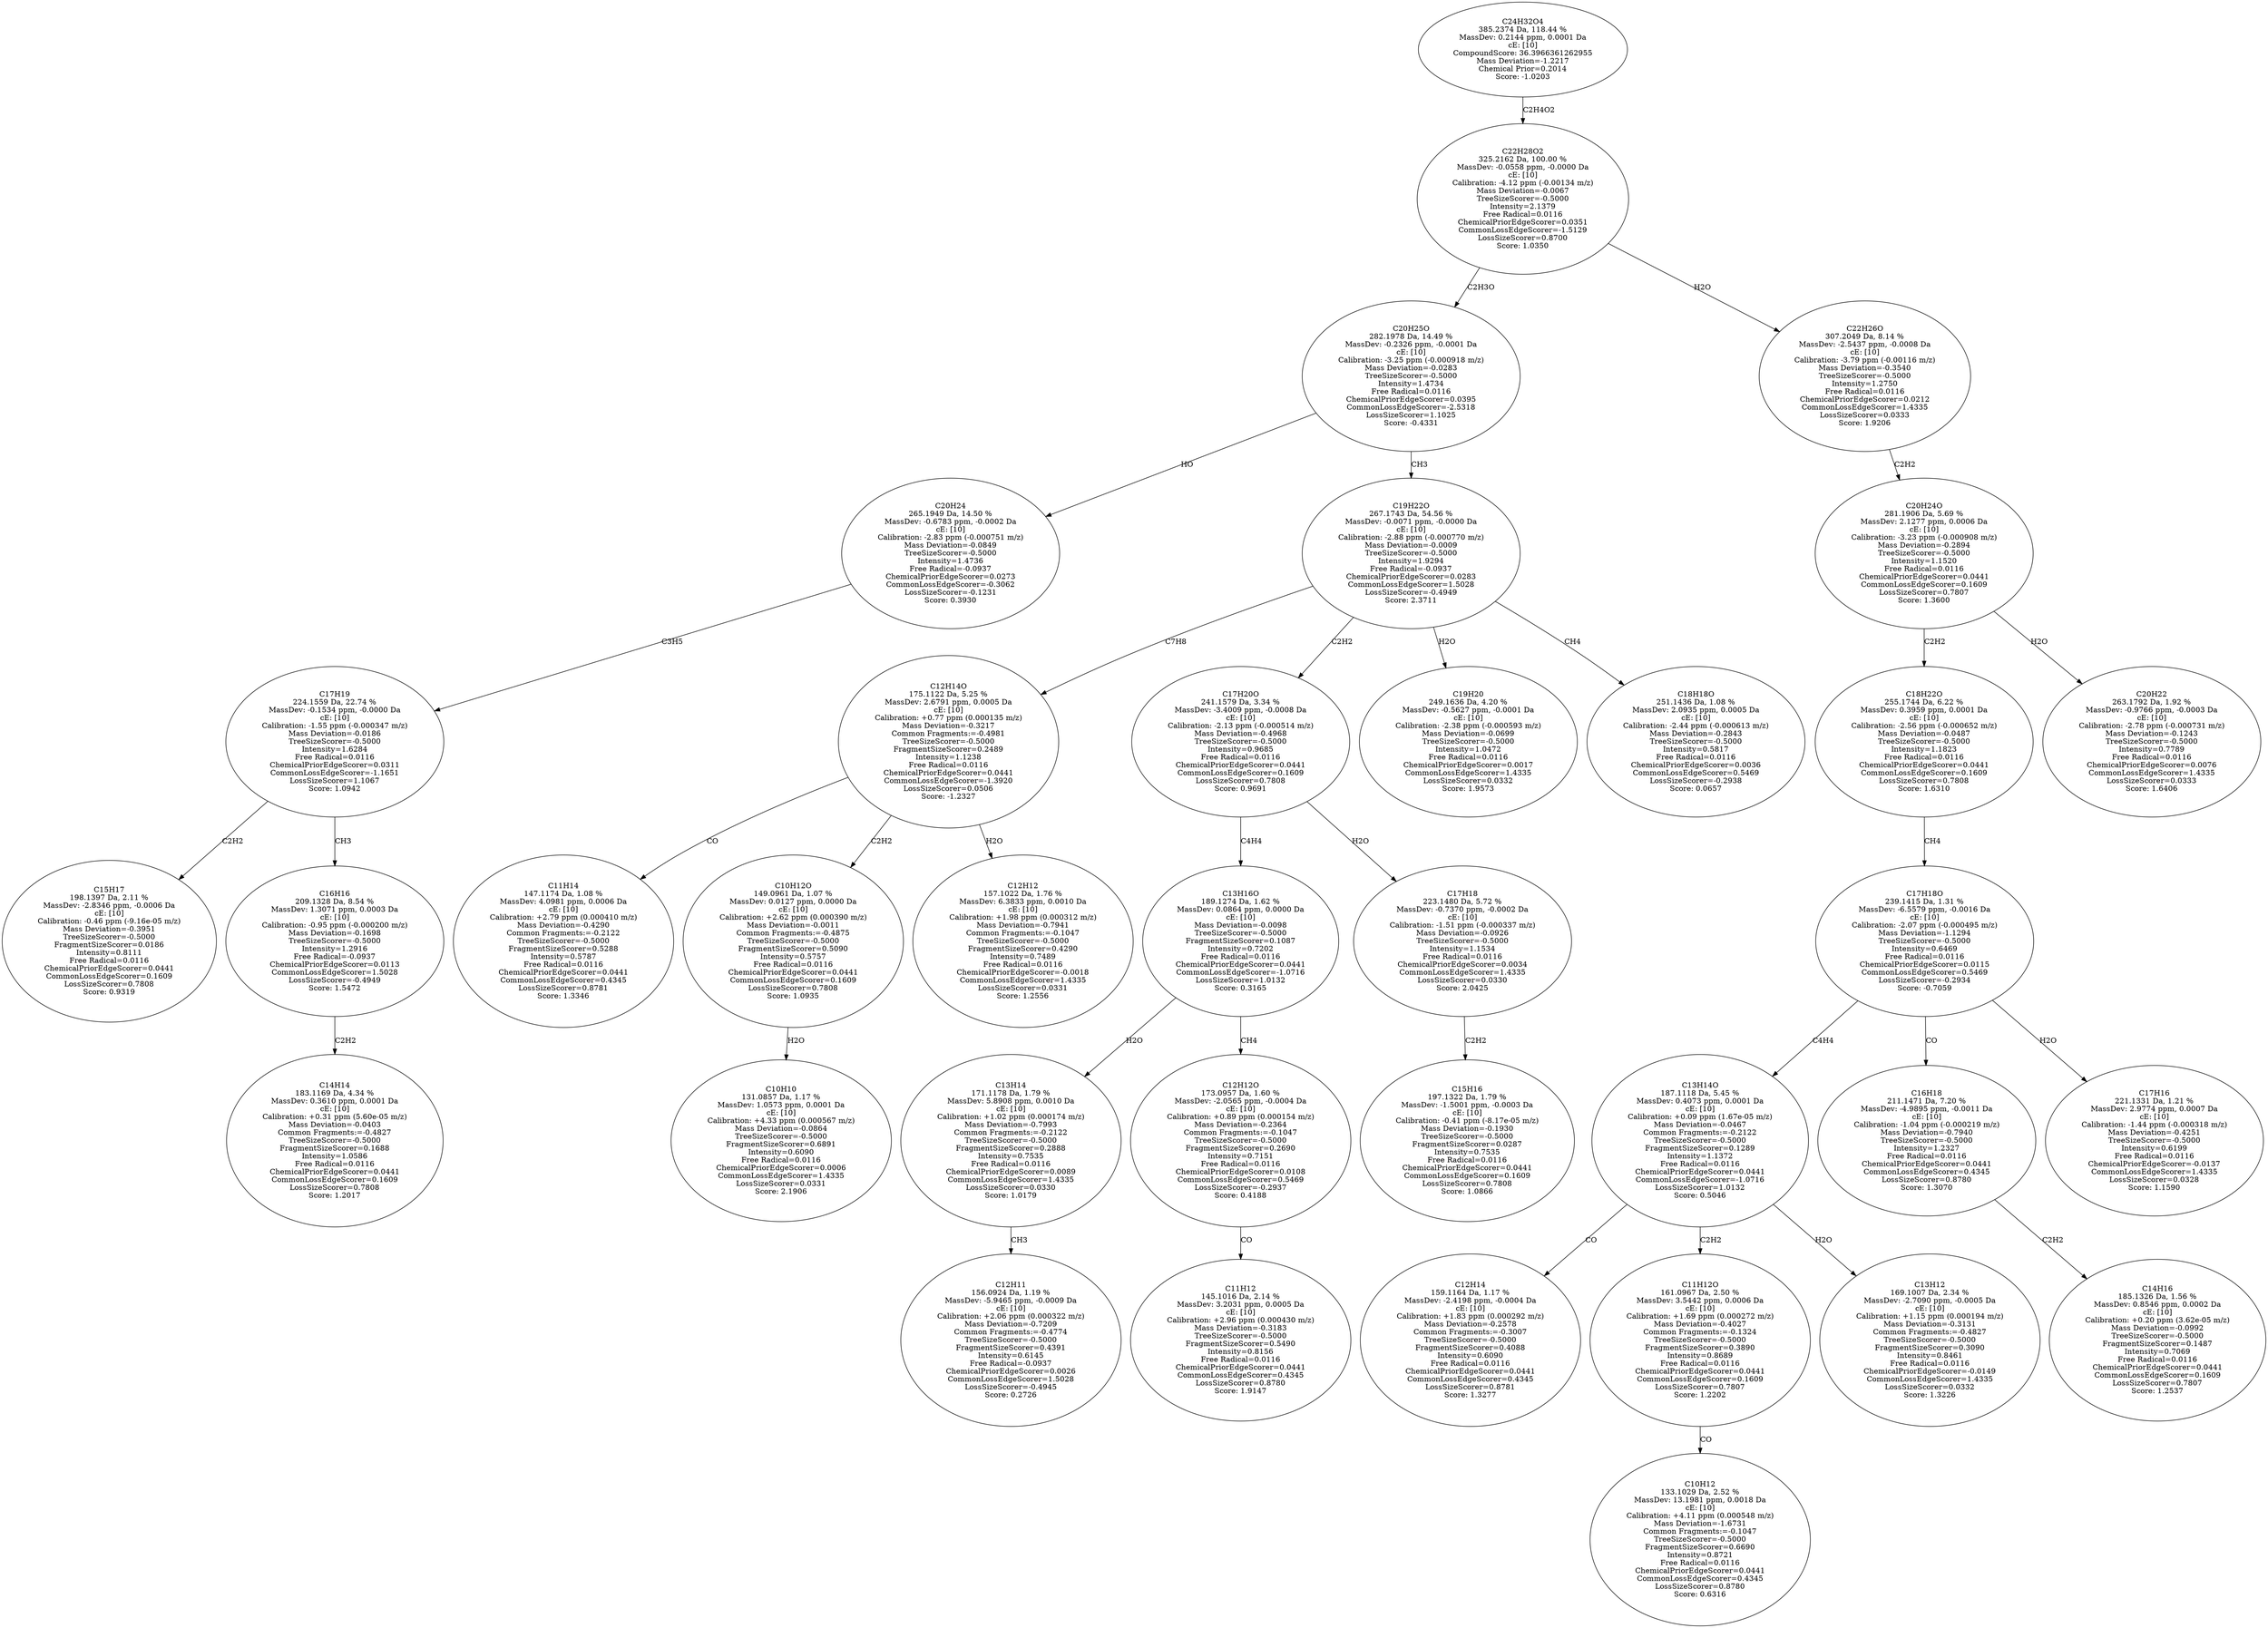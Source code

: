 strict digraph {
v1 [label="C15H17\n198.1397 Da, 2.11 %\nMassDev: -2.8346 ppm, -0.0006 Da\ncE: [10]\nCalibration: -0.46 ppm (-9.16e-05 m/z)\nMass Deviation=-0.3951\nTreeSizeScorer=-0.5000\nFragmentSizeScorer=0.0186\nIntensity=0.8111\nFree Radical=0.0116\nChemicalPriorEdgeScorer=0.0441\nCommonLossEdgeScorer=0.1609\nLossSizeScorer=0.7808\nScore: 0.9319"];
v2 [label="C14H14\n183.1169 Da, 4.34 %\nMassDev: 0.3610 ppm, 0.0001 Da\ncE: [10]\nCalibration: +0.31 ppm (5.60e-05 m/z)\nMass Deviation=-0.0403\nCommon Fragments:=-0.4827\nTreeSizeScorer=-0.5000\nFragmentSizeScorer=0.1688\nIntensity=1.0586\nFree Radical=0.0116\nChemicalPriorEdgeScorer=0.0441\nCommonLossEdgeScorer=0.1609\nLossSizeScorer=0.7808\nScore: 1.2017"];
v3 [label="C16H16\n209.1328 Da, 8.54 %\nMassDev: 1.3071 ppm, 0.0003 Da\ncE: [10]\nCalibration: -0.95 ppm (-0.000200 m/z)\nMass Deviation=-0.1698\nTreeSizeScorer=-0.5000\nIntensity=1.2916\nFree Radical=-0.0937\nChemicalPriorEdgeScorer=0.0113\nCommonLossEdgeScorer=1.5028\nLossSizeScorer=-0.4949\nScore: 1.5472"];
v4 [label="C17H19\n224.1559 Da, 22.74 %\nMassDev: -0.1534 ppm, -0.0000 Da\ncE: [10]\nCalibration: -1.55 ppm (-0.000347 m/z)\nMass Deviation=-0.0186\nTreeSizeScorer=-0.5000\nIntensity=1.6284\nFree Radical=0.0116\nChemicalPriorEdgeScorer=0.0311\nCommonLossEdgeScorer=-1.1651\nLossSizeScorer=1.1067\nScore: 1.0942"];
v5 [label="C20H24\n265.1949 Da, 14.50 %\nMassDev: -0.6783 ppm, -0.0002 Da\ncE: [10]\nCalibration: -2.83 ppm (-0.000751 m/z)\nMass Deviation=-0.0849\nTreeSizeScorer=-0.5000\nIntensity=1.4736\nFree Radical=-0.0937\nChemicalPriorEdgeScorer=0.0273\nCommonLossEdgeScorer=-0.3062\nLossSizeScorer=-0.1231\nScore: 0.3930"];
v6 [label="C11H14\n147.1174 Da, 1.08 %\nMassDev: 4.0981 ppm, 0.0006 Da\ncE: [10]\nCalibration: +2.79 ppm (0.000410 m/z)\nMass Deviation=-0.4290\nCommon Fragments:=-0.2122\nTreeSizeScorer=-0.5000\nFragmentSizeScorer=0.5288\nIntensity=0.5787\nFree Radical=0.0116\nChemicalPriorEdgeScorer=0.0441\nCommonLossEdgeScorer=0.4345\nLossSizeScorer=0.8781\nScore: 1.3346"];
v7 [label="C10H10\n131.0857 Da, 1.17 %\nMassDev: 1.0573 ppm, 0.0001 Da\ncE: [10]\nCalibration: +4.33 ppm (0.000567 m/z)\nMass Deviation=-0.0864\nTreeSizeScorer=-0.5000\nFragmentSizeScorer=0.6891\nIntensity=0.6090\nFree Radical=0.0116\nChemicalPriorEdgeScorer=0.0006\nCommonLossEdgeScorer=1.4335\nLossSizeScorer=0.0331\nScore: 2.1906"];
v8 [label="C10H12O\n149.0961 Da, 1.07 %\nMassDev: 0.0127 ppm, 0.0000 Da\ncE: [10]\nCalibration: +2.62 ppm (0.000390 m/z)\nMass Deviation=-0.0011\nCommon Fragments:=-0.4875\nTreeSizeScorer=-0.5000\nFragmentSizeScorer=0.5090\nIntensity=0.5757\nFree Radical=0.0116\nChemicalPriorEdgeScorer=0.0441\nCommonLossEdgeScorer=0.1609\nLossSizeScorer=0.7808\nScore: 1.0935"];
v9 [label="C12H12\n157.1022 Da, 1.76 %\nMassDev: 6.3833 ppm, 0.0010 Da\ncE: [10]\nCalibration: +1.98 ppm (0.000312 m/z)\nMass Deviation=-0.7941\nCommon Fragments:=-0.1047\nTreeSizeScorer=-0.5000\nFragmentSizeScorer=0.4290\nIntensity=0.7489\nFree Radical=0.0116\nChemicalPriorEdgeScorer=-0.0018\nCommonLossEdgeScorer=1.4335\nLossSizeScorer=0.0331\nScore: 1.2556"];
v10 [label="C12H14O\n175.1122 Da, 5.25 %\nMassDev: 2.6791 ppm, 0.0005 Da\ncE: [10]\nCalibration: +0.77 ppm (0.000135 m/z)\nMass Deviation=-0.3217\nCommon Fragments:=-0.4981\nTreeSizeScorer=-0.5000\nFragmentSizeScorer=0.2489\nIntensity=1.1238\nFree Radical=0.0116\nChemicalPriorEdgeScorer=0.0441\nCommonLossEdgeScorer=-1.3920\nLossSizeScorer=0.0506\nScore: -1.2327"];
v11 [label="C12H11\n156.0924 Da, 1.19 %\nMassDev: -5.9465 ppm, -0.0009 Da\ncE: [10]\nCalibration: +2.06 ppm (0.000322 m/z)\nMass Deviation=-0.7209\nCommon Fragments:=-0.4774\nTreeSizeScorer=-0.5000\nFragmentSizeScorer=0.4391\nIntensity=0.6145\nFree Radical=-0.0937\nChemicalPriorEdgeScorer=0.0026\nCommonLossEdgeScorer=1.5028\nLossSizeScorer=-0.4945\nScore: 0.2726"];
v12 [label="C13H14\n171.1178 Da, 1.79 %\nMassDev: 5.8908 ppm, 0.0010 Da\ncE: [10]\nCalibration: +1.02 ppm (0.000174 m/z)\nMass Deviation=-0.7993\nCommon Fragments:=-0.2122\nTreeSizeScorer=-0.5000\nFragmentSizeScorer=0.2888\nIntensity=0.7535\nFree Radical=0.0116\nChemicalPriorEdgeScorer=0.0089\nCommonLossEdgeScorer=1.4335\nLossSizeScorer=0.0330\nScore: 1.0179"];
v13 [label="C11H12\n145.1016 Da, 2.14 %\nMassDev: 3.2031 ppm, 0.0005 Da\ncE: [10]\nCalibration: +2.96 ppm (0.000430 m/z)\nMass Deviation=-0.3183\nTreeSizeScorer=-0.5000\nFragmentSizeScorer=0.5490\nIntensity=0.8156\nFree Radical=0.0116\nChemicalPriorEdgeScorer=0.0441\nCommonLossEdgeScorer=0.4345\nLossSizeScorer=0.8780\nScore: 1.9147"];
v14 [label="C12H12O\n173.0957 Da, 1.60 %\nMassDev: -2.0565 ppm, -0.0004 Da\ncE: [10]\nCalibration: +0.89 ppm (0.000154 m/z)\nMass Deviation=-0.2364\nCommon Fragments:=-0.1047\nTreeSizeScorer=-0.5000\nFragmentSizeScorer=0.2690\nIntensity=0.7151\nFree Radical=0.0116\nChemicalPriorEdgeScorer=0.0108\nCommonLossEdgeScorer=0.5469\nLossSizeScorer=-0.2937\nScore: 0.4188"];
v15 [label="C13H16O\n189.1274 Da, 1.62 %\nMassDev: 0.0864 ppm, 0.0000 Da\ncE: [10]\nMass Deviation=-0.0098\nTreeSizeScorer=-0.5000\nFragmentSizeScorer=0.1087\nIntensity=0.7202\nFree Radical=0.0116\nChemicalPriorEdgeScorer=0.0441\nCommonLossEdgeScorer=-1.0716\nLossSizeScorer=1.0132\nScore: 0.3165"];
v16 [label="C15H16\n197.1322 Da, 1.79 %\nMassDev: -1.5001 ppm, -0.0003 Da\ncE: [10]\nCalibration: -0.41 ppm (-8.17e-05 m/z)\nMass Deviation=-0.1930\nTreeSizeScorer=-0.5000\nFragmentSizeScorer=0.0287\nIntensity=0.7535\nFree Radical=0.0116\nChemicalPriorEdgeScorer=0.0441\nCommonLossEdgeScorer=0.1609\nLossSizeScorer=0.7808\nScore: 1.0866"];
v17 [label="C17H18\n223.1480 Da, 5.72 %\nMassDev: -0.7370 ppm, -0.0002 Da\ncE: [10]\nCalibration: -1.51 ppm (-0.000337 m/z)\nMass Deviation=-0.0926\nTreeSizeScorer=-0.5000\nIntensity=1.1534\nFree Radical=0.0116\nChemicalPriorEdgeScorer=0.0034\nCommonLossEdgeScorer=1.4335\nLossSizeScorer=0.0330\nScore: 2.0425"];
v18 [label="C17H20O\n241.1579 Da, 3.34 %\nMassDev: -3.4009 ppm, -0.0008 Da\ncE: [10]\nCalibration: -2.13 ppm (-0.000514 m/z)\nMass Deviation=-0.4968\nTreeSizeScorer=-0.5000\nIntensity=0.9685\nFree Radical=0.0116\nChemicalPriorEdgeScorer=0.0441\nCommonLossEdgeScorer=0.1609\nLossSizeScorer=0.7808\nScore: 0.9691"];
v19 [label="C19H20\n249.1636 Da, 4.20 %\nMassDev: -0.5627 ppm, -0.0001 Da\ncE: [10]\nCalibration: -2.38 ppm (-0.000593 m/z)\nMass Deviation=-0.0699\nTreeSizeScorer=-0.5000\nIntensity=1.0472\nFree Radical=0.0116\nChemicalPriorEdgeScorer=0.0017\nCommonLossEdgeScorer=1.4335\nLossSizeScorer=0.0332\nScore: 1.9573"];
v20 [label="C18H18O\n251.1436 Da, 1.08 %\nMassDev: 2.0935 ppm, 0.0005 Da\ncE: [10]\nCalibration: -2.44 ppm (-0.000613 m/z)\nMass Deviation=-0.2843\nTreeSizeScorer=-0.5000\nIntensity=0.5817\nFree Radical=0.0116\nChemicalPriorEdgeScorer=0.0036\nCommonLossEdgeScorer=0.5469\nLossSizeScorer=-0.2938\nScore: 0.0657"];
v21 [label="C19H22O\n267.1743 Da, 54.56 %\nMassDev: -0.0071 ppm, -0.0000 Da\ncE: [10]\nCalibration: -2.88 ppm (-0.000770 m/z)\nMass Deviation=-0.0009\nTreeSizeScorer=-0.5000\nIntensity=1.9294\nFree Radical=-0.0937\nChemicalPriorEdgeScorer=0.0283\nCommonLossEdgeScorer=1.5028\nLossSizeScorer=-0.4949\nScore: 2.3711"];
v22 [label="C20H25O\n282.1978 Da, 14.49 %\nMassDev: -0.2326 ppm, -0.0001 Da\ncE: [10]\nCalibration: -3.25 ppm (-0.000918 m/z)\nMass Deviation=-0.0283\nTreeSizeScorer=-0.5000\nIntensity=1.4734\nFree Radical=0.0116\nChemicalPriorEdgeScorer=0.0395\nCommonLossEdgeScorer=-2.5318\nLossSizeScorer=1.1025\nScore: -0.4331"];
v23 [label="C12H14\n159.1164 Da, 1.17 %\nMassDev: -2.4198 ppm, -0.0004 Da\ncE: [10]\nCalibration: +1.83 ppm (0.000292 m/z)\nMass Deviation=-0.2578\nCommon Fragments:=-0.3007\nTreeSizeScorer=-0.5000\nFragmentSizeScorer=0.4088\nIntensity=0.6090\nFree Radical=0.0116\nChemicalPriorEdgeScorer=0.0441\nCommonLossEdgeScorer=0.4345\nLossSizeScorer=0.8781\nScore: 1.3277"];
v24 [label="C10H12\n133.1029 Da, 2.52 %\nMassDev: 13.1981 ppm, 0.0018 Da\ncE: [10]\nCalibration: +4.11 ppm (0.000548 m/z)\nMass Deviation=-1.6731\nCommon Fragments:=-0.1047\nTreeSizeScorer=-0.5000\nFragmentSizeScorer=0.6690\nIntensity=0.8721\nFree Radical=0.0116\nChemicalPriorEdgeScorer=0.0441\nCommonLossEdgeScorer=0.4345\nLossSizeScorer=0.8780\nScore: 0.6316"];
v25 [label="C11H12O\n161.0967 Da, 2.50 %\nMassDev: 3.5442 ppm, 0.0006 Da\ncE: [10]\nCalibration: +1.69 ppm (0.000272 m/z)\nMass Deviation=-0.4027\nCommon Fragments:=-0.1324\nTreeSizeScorer=-0.5000\nFragmentSizeScorer=0.3890\nIntensity=0.8689\nFree Radical=0.0116\nChemicalPriorEdgeScorer=0.0441\nCommonLossEdgeScorer=0.1609\nLossSizeScorer=0.7807\nScore: 1.2202"];
v26 [label="C13H12\n169.1007 Da, 2.34 %\nMassDev: -2.7090 ppm, -0.0005 Da\ncE: [10]\nCalibration: +1.15 ppm (0.000194 m/z)\nMass Deviation=-0.3131\nCommon Fragments:=-0.4827\nTreeSizeScorer=-0.5000\nFragmentSizeScorer=0.3090\nIntensity=0.8461\nFree Radical=0.0116\nChemicalPriorEdgeScorer=-0.0149\nCommonLossEdgeScorer=1.4335\nLossSizeScorer=0.0332\nScore: 1.3226"];
v27 [label="C13H14O\n187.1118 Da, 5.45 %\nMassDev: 0.4073 ppm, 0.0001 Da\ncE: [10]\nCalibration: +0.09 ppm (1.67e-05 m/z)\nMass Deviation=-0.0467\nCommon Fragments:=-0.2122\nTreeSizeScorer=-0.5000\nFragmentSizeScorer=0.1289\nIntensity=1.1372\nFree Radical=0.0116\nChemicalPriorEdgeScorer=0.0441\nCommonLossEdgeScorer=-1.0716\nLossSizeScorer=1.0132\nScore: 0.5046"];
v28 [label="C14H16\n185.1326 Da, 1.56 %\nMassDev: 0.8546 ppm, 0.0002 Da\ncE: [10]\nCalibration: +0.20 ppm (3.62e-05 m/z)\nMass Deviation=-0.0992\nTreeSizeScorer=-0.5000\nFragmentSizeScorer=0.1487\nIntensity=0.7069\nFree Radical=0.0116\nChemicalPriorEdgeScorer=0.0441\nCommonLossEdgeScorer=0.1609\nLossSizeScorer=0.7807\nScore: 1.2537"];
v29 [label="C16H18\n211.1471 Da, 7.20 %\nMassDev: -4.9895 ppm, -0.0011 Da\ncE: [10]\nCalibration: -1.04 ppm (-0.000219 m/z)\nMass Deviation=-0.7940\nTreeSizeScorer=-0.5000\nIntensity=1.2327\nFree Radical=0.0116\nChemicalPriorEdgeScorer=0.0441\nCommonLossEdgeScorer=0.4345\nLossSizeScorer=0.8780\nScore: 1.3070"];
v30 [label="C17H16\n221.1331 Da, 1.21 %\nMassDev: 2.9774 ppm, 0.0007 Da\ncE: [10]\nCalibration: -1.44 ppm (-0.000318 m/z)\nMass Deviation=-0.4251\nTreeSizeScorer=-0.5000\nIntensity=0.6199\nFree Radical=0.0116\nChemicalPriorEdgeScorer=-0.0137\nCommonLossEdgeScorer=1.4335\nLossSizeScorer=0.0328\nScore: 1.1590"];
v31 [label="C17H18O\n239.1415 Da, 1.31 %\nMassDev: -6.5579 ppm, -0.0016 Da\ncE: [10]\nCalibration: -2.07 ppm (-0.000495 m/z)\nMass Deviation=-1.1294\nTreeSizeScorer=-0.5000\nIntensity=0.6469\nFree Radical=0.0116\nChemicalPriorEdgeScorer=0.0115\nCommonLossEdgeScorer=0.5469\nLossSizeScorer=-0.2934\nScore: -0.7059"];
v32 [label="C18H22O\n255.1744 Da, 6.22 %\nMassDev: 0.3959 ppm, 0.0001 Da\ncE: [10]\nCalibration: -2.56 ppm (-0.000652 m/z)\nMass Deviation=-0.0487\nTreeSizeScorer=-0.5000\nIntensity=1.1823\nFree Radical=0.0116\nChemicalPriorEdgeScorer=0.0441\nCommonLossEdgeScorer=0.1609\nLossSizeScorer=0.7808\nScore: 1.6310"];
v33 [label="C20H22\n263.1792 Da, 1.92 %\nMassDev: -0.9766 ppm, -0.0003 Da\ncE: [10]\nCalibration: -2.78 ppm (-0.000731 m/z)\nMass Deviation=-0.1243\nTreeSizeScorer=-0.5000\nIntensity=0.7789\nFree Radical=0.0116\nChemicalPriorEdgeScorer=0.0076\nCommonLossEdgeScorer=1.4335\nLossSizeScorer=0.0333\nScore: 1.6406"];
v34 [label="C20H24O\n281.1906 Da, 5.69 %\nMassDev: 2.1277 ppm, 0.0006 Da\ncE: [10]\nCalibration: -3.23 ppm (-0.000908 m/z)\nMass Deviation=-0.2894\nTreeSizeScorer=-0.5000\nIntensity=1.1520\nFree Radical=0.0116\nChemicalPriorEdgeScorer=0.0441\nCommonLossEdgeScorer=0.1609\nLossSizeScorer=0.7807\nScore: 1.3600"];
v35 [label="C22H26O\n307.2049 Da, 8.14 %\nMassDev: -2.5437 ppm, -0.0008 Da\ncE: [10]\nCalibration: -3.79 ppm (-0.00116 m/z)\nMass Deviation=-0.3540\nTreeSizeScorer=-0.5000\nIntensity=1.2750\nFree Radical=0.0116\nChemicalPriorEdgeScorer=0.0212\nCommonLossEdgeScorer=1.4335\nLossSizeScorer=0.0333\nScore: 1.9206"];
v36 [label="C22H28O2\n325.2162 Da, 100.00 %\nMassDev: -0.0558 ppm, -0.0000 Da\ncE: [10]\nCalibration: -4.12 ppm (-0.00134 m/z)\nMass Deviation=-0.0067\nTreeSizeScorer=-0.5000\nIntensity=2.1379\nFree Radical=0.0116\nChemicalPriorEdgeScorer=0.0351\nCommonLossEdgeScorer=-1.5129\nLossSizeScorer=0.8700\nScore: 1.0350"];
v37 [label="C24H32O4\n385.2374 Da, 118.44 %\nMassDev: 0.2144 ppm, 0.0001 Da\ncE: [10]\nCompoundScore: 36.3966361262955\nMass Deviation=-1.2217\nChemical Prior=0.2014\nScore: -1.0203"];
v4 -> v1 [label="C2H2"];
v3 -> v2 [label="C2H2"];
v4 -> v3 [label="CH3"];
v5 -> v4 [label="C3H5"];
v22 -> v5 [label="HO"];
v10 -> v6 [label="CO"];
v8 -> v7 [label="H2O"];
v10 -> v8 [label="C2H2"];
v10 -> v9 [label="H2O"];
v21 -> v10 [label="C7H8"];
v12 -> v11 [label="CH3"];
v15 -> v12 [label="H2O"];
v14 -> v13 [label="CO"];
v15 -> v14 [label="CH4"];
v18 -> v15 [label="C4H4"];
v17 -> v16 [label="C2H2"];
v18 -> v17 [label="H2O"];
v21 -> v18 [label="C2H2"];
v21 -> v19 [label="H2O"];
v21 -> v20 [label="CH4"];
v22 -> v21 [label="CH3"];
v36 -> v22 [label="C2H3O"];
v27 -> v23 [label="CO"];
v25 -> v24 [label="CO"];
v27 -> v25 [label="C2H2"];
v27 -> v26 [label="H2O"];
v31 -> v27 [label="C4H4"];
v29 -> v28 [label="C2H2"];
v31 -> v29 [label="CO"];
v31 -> v30 [label="H2O"];
v32 -> v31 [label="CH4"];
v34 -> v32 [label="C2H2"];
v34 -> v33 [label="H2O"];
v35 -> v34 [label="C2H2"];
v36 -> v35 [label="H2O"];
v37 -> v36 [label="C2H4O2"];
}